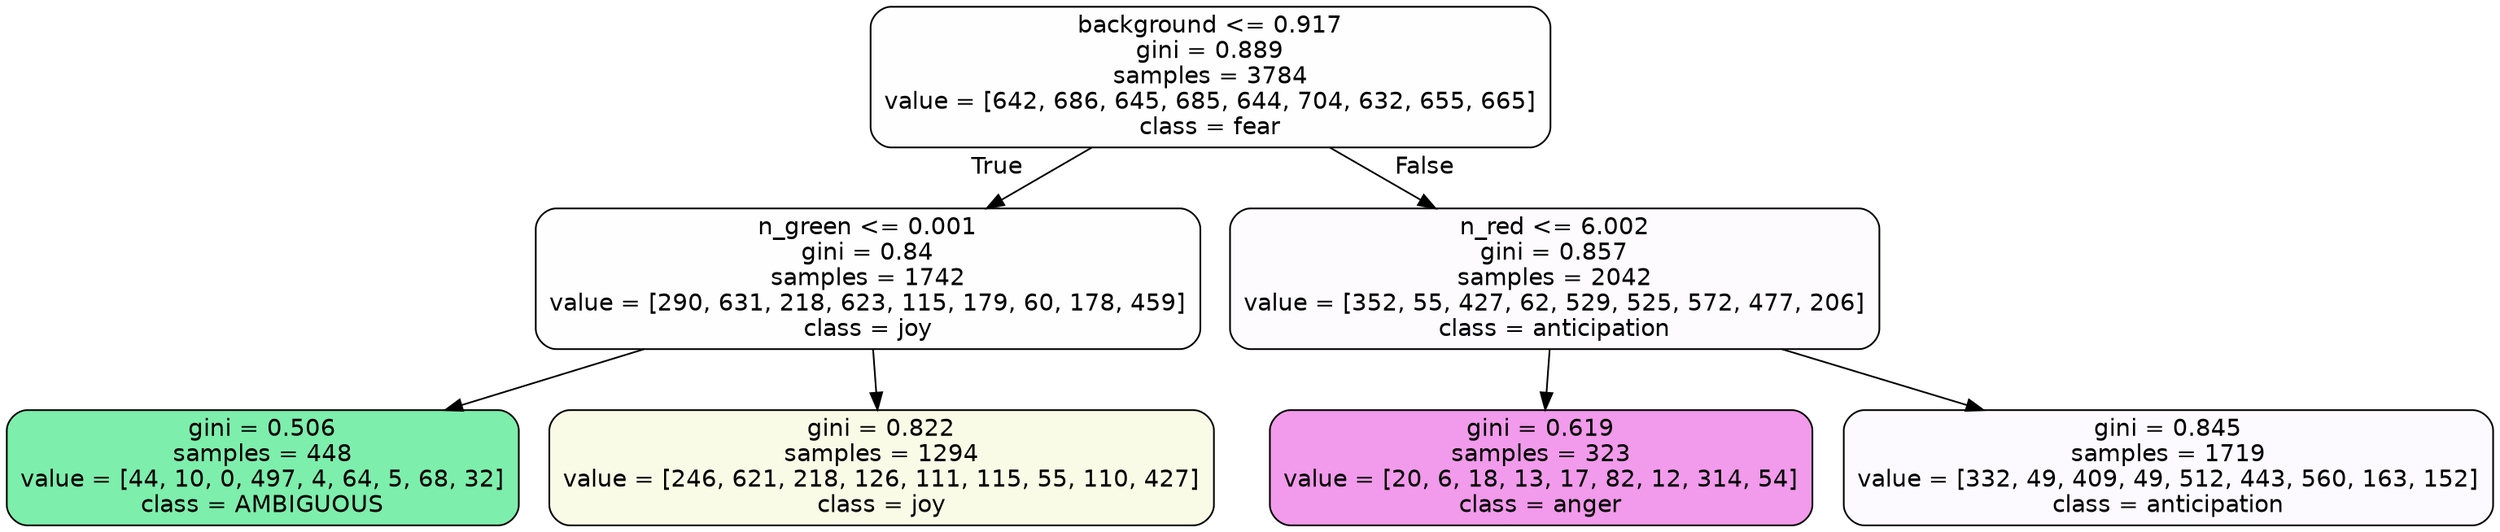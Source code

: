 digraph Tree {
node [shape=box, style="filled, rounded", color="black", fontname=helvetica] ;
edge [fontname=helvetica] ;
0 [label="background <= 0.917\ngini = 0.889\nsamples = 3784\nvalue = [642, 686, 645, 685, 644, 704, 632, 655, 665]\nclass = fear", fillcolor="#3964e501"] ;
1 [label="n_green <= 0.001\ngini = 0.84\nsamples = 1742\nvalue = [290, 631, 218, 623, 115, 179, 60, 178, 459]\nclass = joy", fillcolor="#d7e53901"] ;
0 -> 1 [labeldistance=2.5, labelangle=45, headlabel="True"] ;
2 [label="gini = 0.506\nsamples = 448\nvalue = [44, 10, 0, 497, 4, 64, 5, 68, 32]\nclass = AMBIGUOUS", fillcolor="#39e581a7"] ;
1 -> 2 ;
3 [label="gini = 0.822\nsamples = 1294\nvalue = [246, 621, 218, 126, 111, 115, 55, 110, 427]\nclass = joy", fillcolor="#d7e5391f"] ;
1 -> 3 ;
4 [label="n_red <= 6.002\ngini = 0.857\nsamples = 2042\nvalue = [352, 55, 427, 62, 529, 525, 572, 477, 206]\nclass = anticipation", fillcolor="#8139e504"] ;
0 -> 4 [labeldistance=2.5, labelangle=-45, headlabel="False"] ;
5 [label="gini = 0.619\nsamples = 323\nvalue = [20, 6, 18, 13, 17, 82, 12, 314, 54]\nclass = anger", fillcolor="#e539d782"] ;
4 -> 5 ;
6 [label="gini = 0.845\nsamples = 1719\nvalue = [332, 49, 409, 49, 512, 443, 560, 163, 152]\nclass = anticipation", fillcolor="#8139e506"] ;
4 -> 6 ;
}